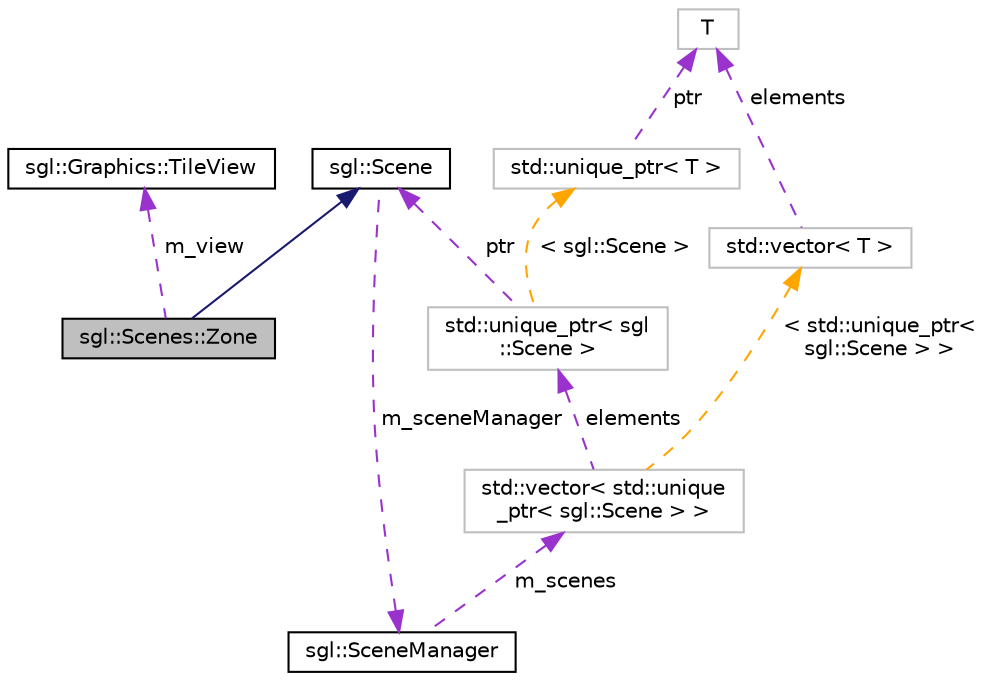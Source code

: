digraph "sgl::Scenes::Zone"
{
 // INTERACTIVE_SVG=YES
  edge [fontname="Helvetica",fontsize="10",labelfontname="Helvetica",labelfontsize="10"];
  node [fontname="Helvetica",fontsize="10",shape=record];
  Node1 [label="sgl::Scenes::Zone",height=0.2,width=0.4,color="black", fillcolor="grey75", style="filled", fontcolor="black"];
  Node2 -> Node1 [dir="back",color="midnightblue",fontsize="10",style="solid",fontname="Helvetica"];
  Node2 [label="sgl::Scene",height=0.2,width=0.4,color="black", fillcolor="white", style="filled",URL="$d8/dcf/classsgl_1_1Scene.html",tooltip="Base class which every user scene must derive from. "];
  Node3 -> Node2 [dir="back",color="darkorchid3",fontsize="10",style="dashed",label=" m_sceneManager" ,fontname="Helvetica"];
  Node3 [label="sgl::SceneManager",height=0.2,width=0.4,color="black", fillcolor="white", style="filled",URL="$de/dd2/classsgl_1_1SceneManager.html",tooltip="Scene manager, in charge of creating, handling and destroying scenes. "];
  Node4 -> Node3 [dir="back",color="darkorchid3",fontsize="10",style="dashed",label=" m_scenes" ,fontname="Helvetica"];
  Node4 [label="std::vector\< std::unique\l_ptr\< sgl::Scene \> \>",height=0.2,width=0.4,color="grey75", fillcolor="white", style="filled"];
  Node5 -> Node4 [dir="back",color="darkorchid3",fontsize="10",style="dashed",label=" elements" ,fontname="Helvetica"];
  Node5 [label="std::unique_ptr\< sgl\l::Scene \>",height=0.2,width=0.4,color="grey75", fillcolor="white", style="filled"];
  Node2 -> Node5 [dir="back",color="darkorchid3",fontsize="10",style="dashed",label=" ptr" ,fontname="Helvetica"];
  Node6 -> Node5 [dir="back",color="orange",fontsize="10",style="dashed",label=" \< sgl::Scene \>" ,fontname="Helvetica"];
  Node6 [label="std::unique_ptr\< T \>",height=0.2,width=0.4,color="grey75", fillcolor="white", style="filled",tooltip="STL class. "];
  Node7 -> Node6 [dir="back",color="darkorchid3",fontsize="10",style="dashed",label=" ptr" ,fontname="Helvetica"];
  Node7 [label="T",height=0.2,width=0.4,color="grey75", fillcolor="white", style="filled"];
  Node8 -> Node4 [dir="back",color="orange",fontsize="10",style="dashed",label=" \< std::unique_ptr\<\l sgl::Scene \> \>" ,fontname="Helvetica"];
  Node8 [label="std::vector\< T \>",height=0.2,width=0.4,color="grey75", fillcolor="white", style="filled",tooltip="STL class. "];
  Node7 -> Node8 [dir="back",color="darkorchid3",fontsize="10",style="dashed",label=" elements" ,fontname="Helvetica"];
  Node9 -> Node1 [dir="back",color="darkorchid3",fontsize="10",style="dashed",label=" m_view" ,fontname="Helvetica"];
  Node9 [label="sgl::Graphics::TileView",height=0.2,width=0.4,color="black", fillcolor="white", style="filled",URL="$d2/d2a/classsgl_1_1Graphics_1_1TileView.html",tooltip="Wrapper around sf::View to manipule views using tiles coordinates. "];
}
